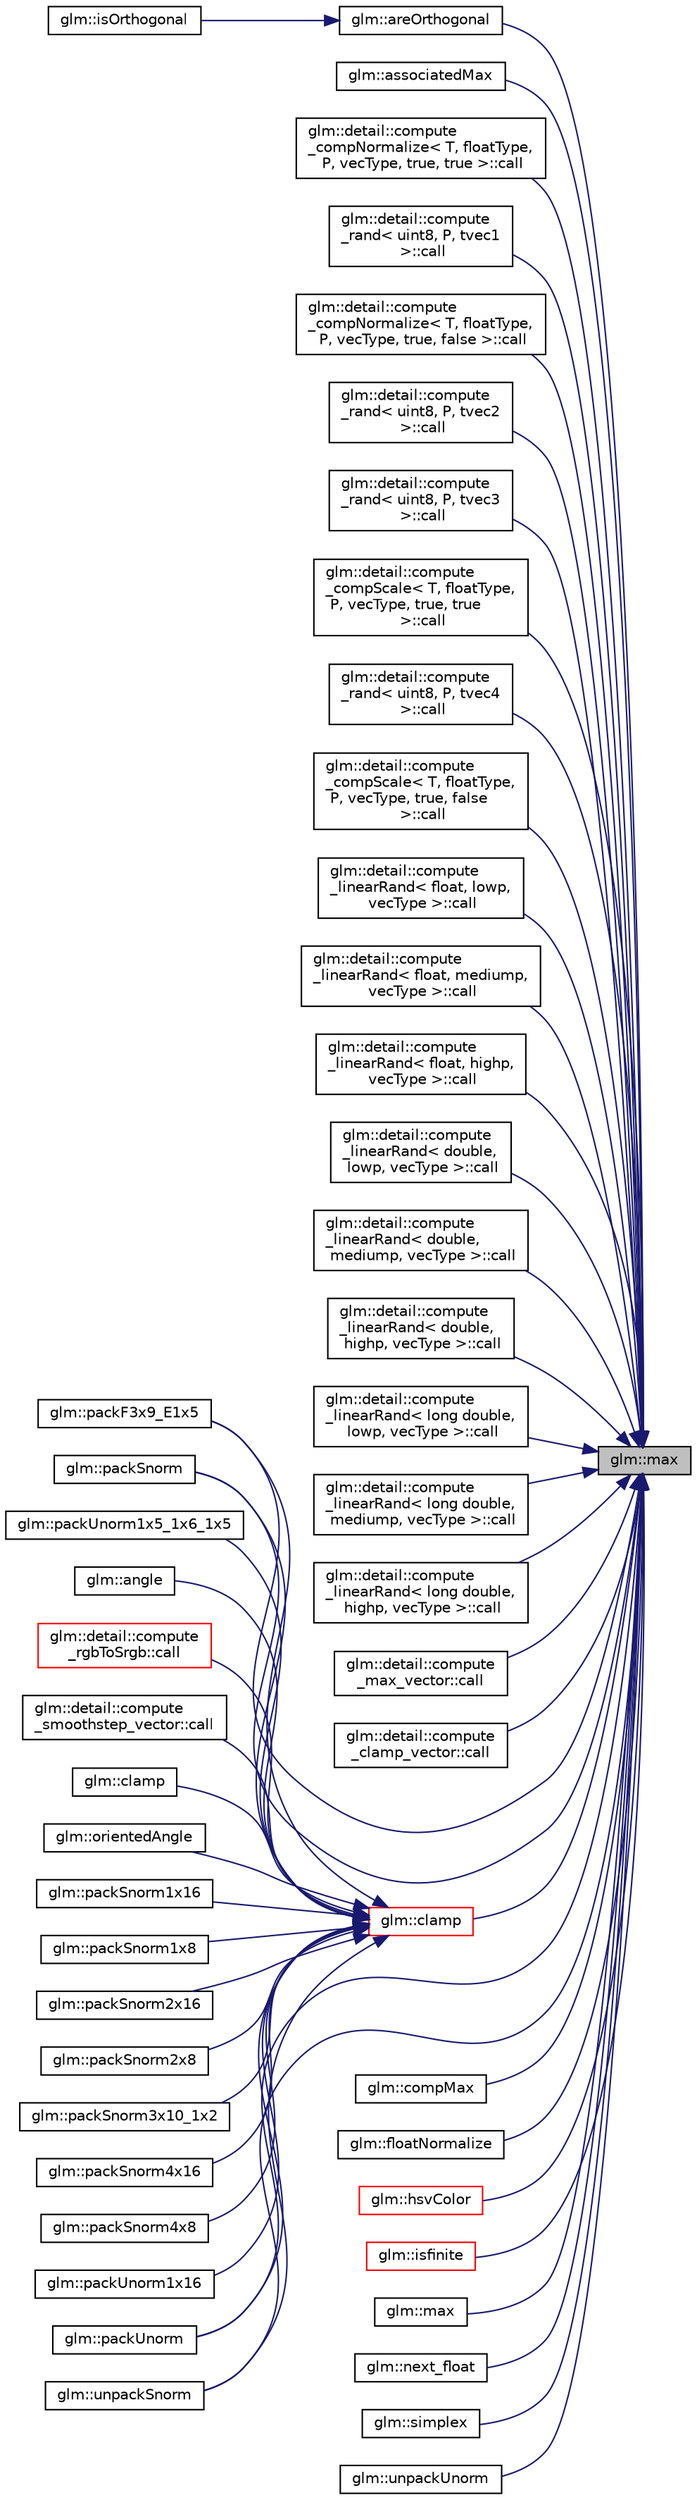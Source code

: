digraph "glm::max"
{
 // LATEX_PDF_SIZE
  edge [fontname="Helvetica",fontsize="10",labelfontname="Helvetica",labelfontsize="10"];
  node [fontname="Helvetica",fontsize="10",shape=record];
  rankdir="RL";
  Node1 [label="glm::max",height=0.2,width=0.4,color="black", fillcolor="grey75", style="filled", fontcolor="black",tooltip=" "];
  Node1 -> Node2 [dir="back",color="midnightblue",fontsize="10",style="solid",fontname="Helvetica"];
  Node2 [label="glm::areOrthogonal",height=0.2,width=0.4,color="black", fillcolor="white", style="filled",URL="$group__gtx__vector__query.html#gaee10acefed397c11e01f2862e837754c",tooltip=" "];
  Node2 -> Node3 [dir="back",color="midnightblue",fontsize="10",style="solid",fontname="Helvetica"];
  Node3 [label="glm::isOrthogonal",height=0.2,width=0.4,color="black", fillcolor="white", style="filled",URL="$group__gtx__matrix__query.html#gab2cb5d23df77b4e4e63ad2965acd31b3",tooltip=" "];
  Node1 -> Node4 [dir="back",color="midnightblue",fontsize="10",style="solid",fontname="Helvetica"];
  Node4 [label="glm::associatedMax",height=0.2,width=0.4,color="black", fillcolor="white", style="filled",URL="$group__gtx__associated__min__max.html#ga3038ffcb43eaa6af75897a99a5047ccc",tooltip=" "];
  Node1 -> Node5 [dir="back",color="midnightblue",fontsize="10",style="solid",fontname="Helvetica"];
  Node5 [label="glm::detail::compute\l_compNormalize\< T, floatType,\l P, vecType, true, true \>::call",height=0.2,width=0.4,color="black", fillcolor="white", style="filled",URL="$structglm_1_1detail_1_1compute__comp_normalize_3_01_t_00_01float_type_00_01_p_00_01vec_type_00_01true_00_01true_01_4.html#ac66a98ef82bfc3fa7c62fb6d9eaf5f46",tooltip=" "];
  Node1 -> Node6 [dir="back",color="midnightblue",fontsize="10",style="solid",fontname="Helvetica"];
  Node6 [label="glm::detail::compute\l_rand\< uint8, P, tvec1\l \>::call",height=0.2,width=0.4,color="black", fillcolor="white", style="filled",URL="$structglm_1_1detail_1_1compute__rand_3_01uint8_00_01_p_00_01tvec1_01_4.html#abdfb11bac3bebc1ea1a6a77445291fd0",tooltip=" "];
  Node1 -> Node7 [dir="back",color="midnightblue",fontsize="10",style="solid",fontname="Helvetica"];
  Node7 [label="glm::detail::compute\l_compNormalize\< T, floatType,\l P, vecType, true, false \>::call",height=0.2,width=0.4,color="black", fillcolor="white", style="filled",URL="$structglm_1_1detail_1_1compute__comp_normalize_3_01_t_00_01float_type_00_01_p_00_01vec_type_00_01true_00_01false_01_4.html#a6a0356ee34d9a114e7123c5d4997ab97",tooltip=" "];
  Node1 -> Node8 [dir="back",color="midnightblue",fontsize="10",style="solid",fontname="Helvetica"];
  Node8 [label="glm::detail::compute\l_rand\< uint8, P, tvec2\l \>::call",height=0.2,width=0.4,color="black", fillcolor="white", style="filled",URL="$structglm_1_1detail_1_1compute__rand_3_01uint8_00_01_p_00_01tvec2_01_4.html#aa2d8c5aa8c17ad7e38dfbf9460bde2f5",tooltip=" "];
  Node1 -> Node9 [dir="back",color="midnightblue",fontsize="10",style="solid",fontname="Helvetica"];
  Node9 [label="glm::detail::compute\l_rand\< uint8, P, tvec3\l \>::call",height=0.2,width=0.4,color="black", fillcolor="white", style="filled",URL="$structglm_1_1detail_1_1compute__rand_3_01uint8_00_01_p_00_01tvec3_01_4.html#a6c86825a493fcef72cb61f2ed94a2b52",tooltip=" "];
  Node1 -> Node10 [dir="back",color="midnightblue",fontsize="10",style="solid",fontname="Helvetica"];
  Node10 [label="glm::detail::compute\l_compScale\< T, floatType,\l P, vecType, true, true\l \>::call",height=0.2,width=0.4,color="black", fillcolor="white", style="filled",URL="$structglm_1_1detail_1_1compute__comp_scale_3_01_t_00_01float_type_00_01_p_00_01vec_type_00_01true_00_01true_01_4.html#abbca70bf822f53099b06c2c14c200110",tooltip=" "];
  Node1 -> Node11 [dir="back",color="midnightblue",fontsize="10",style="solid",fontname="Helvetica"];
  Node11 [label="glm::detail::compute\l_rand\< uint8, P, tvec4\l \>::call",height=0.2,width=0.4,color="black", fillcolor="white", style="filled",URL="$structglm_1_1detail_1_1compute__rand_3_01uint8_00_01_p_00_01tvec4_01_4.html#ad9fa915c8140a6fa885534d8c60e35fd",tooltip=" "];
  Node1 -> Node12 [dir="back",color="midnightblue",fontsize="10",style="solid",fontname="Helvetica"];
  Node12 [label="glm::detail::compute\l_compScale\< T, floatType,\l P, vecType, true, false\l \>::call",height=0.2,width=0.4,color="black", fillcolor="white", style="filled",URL="$structglm_1_1detail_1_1compute__comp_scale_3_01_t_00_01float_type_00_01_p_00_01vec_type_00_01true_00_01false_01_4.html#a36a82cd119e92db7893e7067e28e9c30",tooltip=" "];
  Node1 -> Node13 [dir="back",color="midnightblue",fontsize="10",style="solid",fontname="Helvetica"];
  Node13 [label="glm::detail::compute\l_linearRand\< float, lowp,\l vecType \>::call",height=0.2,width=0.4,color="black", fillcolor="white", style="filled",URL="$structglm_1_1detail_1_1compute__linear_rand_3_01float_00_01lowp_00_01vec_type_01_4.html#a7fa98be90215a865635df999883a55ca",tooltip=" "];
  Node1 -> Node14 [dir="back",color="midnightblue",fontsize="10",style="solid",fontname="Helvetica"];
  Node14 [label="glm::detail::compute\l_linearRand\< float, mediump,\l vecType \>::call",height=0.2,width=0.4,color="black", fillcolor="white", style="filled",URL="$structglm_1_1detail_1_1compute__linear_rand_3_01float_00_01mediump_00_01vec_type_01_4.html#a9202e17262bd8b1ffb9804bf681e1d49",tooltip=" "];
  Node1 -> Node15 [dir="back",color="midnightblue",fontsize="10",style="solid",fontname="Helvetica"];
  Node15 [label="glm::detail::compute\l_linearRand\< float, highp,\l vecType \>::call",height=0.2,width=0.4,color="black", fillcolor="white", style="filled",URL="$structglm_1_1detail_1_1compute__linear_rand_3_01float_00_01highp_00_01vec_type_01_4.html#a1ac79c6d4365ce29a99e45327d51ec47",tooltip=" "];
  Node1 -> Node16 [dir="back",color="midnightblue",fontsize="10",style="solid",fontname="Helvetica"];
  Node16 [label="glm::detail::compute\l_linearRand\< double,\l lowp, vecType \>::call",height=0.2,width=0.4,color="black", fillcolor="white", style="filled",URL="$structglm_1_1detail_1_1compute__linear_rand_3_01double_00_01lowp_00_01vec_type_01_4.html#a87f42da70174985a5b6c772a0b540818",tooltip=" "];
  Node1 -> Node17 [dir="back",color="midnightblue",fontsize="10",style="solid",fontname="Helvetica"];
  Node17 [label="glm::detail::compute\l_linearRand\< double,\l mediump, vecType \>::call",height=0.2,width=0.4,color="black", fillcolor="white", style="filled",URL="$structglm_1_1detail_1_1compute__linear_rand_3_01double_00_01mediump_00_01vec_type_01_4.html#a031b3fa7e6d9050f4d038c13239a71a7",tooltip=" "];
  Node1 -> Node18 [dir="back",color="midnightblue",fontsize="10",style="solid",fontname="Helvetica"];
  Node18 [label="glm::detail::compute\l_linearRand\< double,\l highp, vecType \>::call",height=0.2,width=0.4,color="black", fillcolor="white", style="filled",URL="$structglm_1_1detail_1_1compute__linear_rand_3_01double_00_01highp_00_01vec_type_01_4.html#a2b6945aa0c510d768365896126a5017a",tooltip=" "];
  Node1 -> Node19 [dir="back",color="midnightblue",fontsize="10",style="solid",fontname="Helvetica"];
  Node19 [label="glm::detail::compute\l_linearRand\< long double,\l lowp, vecType \>::call",height=0.2,width=0.4,color="black", fillcolor="white", style="filled",URL="$structglm_1_1detail_1_1compute__linear_rand_3_01long_01double_00_01lowp_00_01vec_type_01_4.html#a946041e54f74d77bc7ca81ae69eaaffc",tooltip=" "];
  Node1 -> Node20 [dir="back",color="midnightblue",fontsize="10",style="solid",fontname="Helvetica"];
  Node20 [label="glm::detail::compute\l_linearRand\< long double,\l mediump, vecType \>::call",height=0.2,width=0.4,color="black", fillcolor="white", style="filled",URL="$structglm_1_1detail_1_1compute__linear_rand_3_01long_01double_00_01mediump_00_01vec_type_01_4.html#a80a124d814f09a6892657886e0ae345a",tooltip=" "];
  Node1 -> Node21 [dir="back",color="midnightblue",fontsize="10",style="solid",fontname="Helvetica"];
  Node21 [label="glm::detail::compute\l_linearRand\< long double,\l highp, vecType \>::call",height=0.2,width=0.4,color="black", fillcolor="white", style="filled",URL="$structglm_1_1detail_1_1compute__linear_rand_3_01long_01double_00_01highp_00_01vec_type_01_4.html#ace5ddc612cfa5043fad6b875fdb86553",tooltip=" "];
  Node1 -> Node22 [dir="back",color="midnightblue",fontsize="10",style="solid",fontname="Helvetica"];
  Node22 [label="glm::detail::compute\l_max_vector::call",height=0.2,width=0.4,color="black", fillcolor="white", style="filled",URL="$structglm_1_1detail_1_1compute__max__vector.html#ac3b94f18fd36a063d5915998d252b97f",tooltip=" "];
  Node1 -> Node23 [dir="back",color="midnightblue",fontsize="10",style="solid",fontname="Helvetica"];
  Node23 [label="glm::detail::compute\l_clamp_vector::call",height=0.2,width=0.4,color="black", fillcolor="white", style="filled",URL="$structglm_1_1detail_1_1compute__clamp__vector.html#ab2a4cd94a8457eec40e9cca5a576fe22",tooltip=" "];
  Node1 -> Node24 [dir="back",color="midnightblue",fontsize="10",style="solid",fontname="Helvetica"];
  Node24 [label="glm::clamp",height=0.2,width=0.4,color="red", fillcolor="white", style="filled",URL="$group__core__func__common.html#ga93bce26c7d80d30a62f5c508f8498a6c",tooltip=" "];
  Node24 -> Node25 [dir="back",color="midnightblue",fontsize="10",style="solid",fontname="Helvetica"];
  Node25 [label="glm::angle",height=0.2,width=0.4,color="black", fillcolor="white", style="filled",URL="$namespaceglm.html#a0634619b62db66fe6a4bd04da1feabea",tooltip=" "];
  Node24 -> Node26 [dir="back",color="midnightblue",fontsize="10",style="solid",fontname="Helvetica"];
  Node26 [label="glm::detail::compute\l_rgbToSrgb::call",height=0.2,width=0.4,color="red", fillcolor="white", style="filled",URL="$structglm_1_1detail_1_1compute__rgb_to_srgb.html#a641d15ac773c5b20ad9917ec0ea2974c",tooltip=" "];
  Node24 -> Node28 [dir="back",color="midnightblue",fontsize="10",style="solid",fontname="Helvetica"];
  Node28 [label="glm::detail::compute\l_smoothstep_vector::call",height=0.2,width=0.4,color="black", fillcolor="white", style="filled",URL="$structglm_1_1detail_1_1compute__smoothstep__vector.html#a73d7edc2631135b93a5855f4804b524e",tooltip=" "];
  Node24 -> Node29 [dir="back",color="midnightblue",fontsize="10",style="solid",fontname="Helvetica"];
  Node29 [label="glm::clamp",height=0.2,width=0.4,color="black", fillcolor="white", style="filled",URL="$namespaceglm.html#a60133991ee6051962489d4e30ee13417",tooltip=" "];
  Node24 -> Node30 [dir="back",color="midnightblue",fontsize="10",style="solid",fontname="Helvetica"];
  Node30 [label="glm::orientedAngle",height=0.2,width=0.4,color="black", fillcolor="white", style="filled",URL="$group__gtx__vector__angle.html#ga82a19d474be13c92c7b10caab42a5a72",tooltip=" "];
  Node24 -> Node31 [dir="back",color="midnightblue",fontsize="10",style="solid",fontname="Helvetica"];
  Node31 [label="glm::packF3x9_E1x5",height=0.2,width=0.4,color="black", fillcolor="white", style="filled",URL="$group__gtc__packing.html#ga0984f9598edc648d59a9643d9a61b121",tooltip=" "];
  Node24 -> Node32 [dir="back",color="midnightblue",fontsize="10",style="solid",fontname="Helvetica"];
  Node32 [label="glm::packSnorm",height=0.2,width=0.4,color="black", fillcolor="white", style="filled",URL="$group__gtc__packing.html#ga1be760860697db386b36513aeafe9d5e",tooltip=" "];
  Node24 -> Node33 [dir="back",color="midnightblue",fontsize="10",style="solid",fontname="Helvetica"];
  Node33 [label="glm::packSnorm1x16",height=0.2,width=0.4,color="black", fillcolor="white", style="filled",URL="$group__gtc__packing.html#gac29411d6c0f6ed0fe9f0396dfe92e0e8",tooltip=" "];
  Node24 -> Node34 [dir="back",color="midnightblue",fontsize="10",style="solid",fontname="Helvetica"];
  Node34 [label="glm::packSnorm1x8",height=0.2,width=0.4,color="black", fillcolor="white", style="filled",URL="$group__gtc__packing.html#ga26b6cd7a35c46c4b6a342f3b97b47423",tooltip=" "];
  Node24 -> Node35 [dir="back",color="midnightblue",fontsize="10",style="solid",fontname="Helvetica"];
  Node35 [label="glm::packSnorm2x16",height=0.2,width=0.4,color="black", fillcolor="white", style="filled",URL="$group__core__func__packing.html#ga0c8005de240d6c4ca3d16c7bee25c622",tooltip=" "];
  Node24 -> Node36 [dir="back",color="midnightblue",fontsize="10",style="solid",fontname="Helvetica"];
  Node36 [label="glm::packSnorm2x8",height=0.2,width=0.4,color="black", fillcolor="white", style="filled",URL="$group__gtc__packing.html#ga05d08a82923166ec7cd5d0e6154c9953",tooltip=" "];
  Node24 -> Node37 [dir="back",color="midnightblue",fontsize="10",style="solid",fontname="Helvetica"];
  Node37 [label="glm::packSnorm3x10_1x2",height=0.2,width=0.4,color="black", fillcolor="white", style="filled",URL="$group__gtc__packing.html#ga0d4157cec37c0312216a7be1cc92df54",tooltip=" "];
  Node24 -> Node38 [dir="back",color="midnightblue",fontsize="10",style="solid",fontname="Helvetica"];
  Node38 [label="glm::packSnorm4x16",height=0.2,width=0.4,color="black", fillcolor="white", style="filled",URL="$group__gtc__packing.html#ga9b237d7c66b7a71964e6d1f4dc06539f",tooltip=" "];
  Node24 -> Node39 [dir="back",color="midnightblue",fontsize="10",style="solid",fontname="Helvetica"];
  Node39 [label="glm::packSnorm4x8",height=0.2,width=0.4,color="black", fillcolor="white", style="filled",URL="$group__core__func__packing.html#gafcf25acc0d361c6c696a433aa5dfd16b",tooltip=" "];
  Node24 -> Node40 [dir="back",color="midnightblue",fontsize="10",style="solid",fontname="Helvetica"];
  Node40 [label="glm::packUnorm",height=0.2,width=0.4,color="black", fillcolor="white", style="filled",URL="$group__gtc__packing.html#gacb9a3df68172c1193c9d701a3fa4d88b",tooltip=" "];
  Node24 -> Node41 [dir="back",color="midnightblue",fontsize="10",style="solid",fontname="Helvetica"];
  Node41 [label="glm::packUnorm1x16",height=0.2,width=0.4,color="black", fillcolor="white", style="filled",URL="$group__gtc__packing.html#ga60c7d915f5653559ae02c2f79a8c5c1d",tooltip=" "];
  Node24 -> Node42 [dir="back",color="midnightblue",fontsize="10",style="solid",fontname="Helvetica"];
  Node42 [label="glm::packUnorm1x5_1x6_1x5",height=0.2,width=0.4,color="black", fillcolor="white", style="filled",URL="$group__gtc__packing.html#ga0fcb493167d540aca105d11df5c55503",tooltip=" "];
  Node24 -> Node55 [dir="back",color="midnightblue",fontsize="10",style="solid",fontname="Helvetica"];
  Node55 [label="glm::unpackSnorm",height=0.2,width=0.4,color="black", fillcolor="white", style="filled",URL="$group__gtc__packing.html#ga63eeec0d416e48462f341f4a7a9a45fe",tooltip=" "];
  Node1 -> Node69 [dir="back",color="midnightblue",fontsize="10",style="solid",fontname="Helvetica"];
  Node69 [label="glm::compMax",height=0.2,width=0.4,color="black", fillcolor="white", style="filled",URL="$namespaceglm.html#a6d3b715875f887b364a34a7529c8fc1b",tooltip=" "];
  Node1 -> Node70 [dir="back",color="midnightblue",fontsize="10",style="solid",fontname="Helvetica"];
  Node70 [label="glm::floatNormalize",height=0.2,width=0.4,color="black", fillcolor="white", style="filled",URL="$namespaceglm.html#a80c8bce93497cd979506e61ce5c2ac0d",tooltip=" "];
  Node1 -> Node71 [dir="back",color="midnightblue",fontsize="10",style="solid",fontname="Helvetica"];
  Node71 [label="glm::hsvColor",height=0.2,width=0.4,color="red", fillcolor="white", style="filled",URL="$group__gtx__color__space.html#gae72039c00a7be2f03a3b94b37a54349a",tooltip=" "];
  Node1 -> Node77 [dir="back",color="midnightblue",fontsize="10",style="solid",fontname="Helvetica"];
  Node77 [label="glm::isfinite",height=0.2,width=0.4,color="red", fillcolor="white", style="filled",URL="$group__gtx__compatibility.html#gaf4b04dcd3526996d68c1bfe17bfc8657",tooltip="Test whether or not a scalar or each vector component is a finite value. (From GLM_GTX_compatibility)"];
  Node1 -> Node79 [dir="back",color="midnightblue",fontsize="10",style="solid",fontname="Helvetica"];
  Node79 [label="glm::max",height=0.2,width=0.4,color="black", fillcolor="white", style="filled",URL="$group__gtx__extented__min__max.html#ga04991ccb9865c4c4e58488cfb209ce69",tooltip=" "];
  Node1 -> Node80 [dir="back",color="midnightblue",fontsize="10",style="solid",fontname="Helvetica"];
  Node80 [label="glm::next_float",height=0.2,width=0.4,color="black", fillcolor="white", style="filled",URL="$namespaceglm.html#a094d145a4ae8efb9e42e88883cfb15f1",tooltip=" "];
  Node1 -> Node31 [dir="back",color="midnightblue",fontsize="10",style="solid",fontname="Helvetica"];
  Node1 -> Node32 [dir="back",color="midnightblue",fontsize="10",style="solid",fontname="Helvetica"];
  Node1 -> Node40 [dir="back",color="midnightblue",fontsize="10",style="solid",fontname="Helvetica"];
  Node1 -> Node81 [dir="back",color="midnightblue",fontsize="10",style="solid",fontname="Helvetica"];
  Node81 [label="glm::simplex",height=0.2,width=0.4,color="black", fillcolor="white", style="filled",URL="$namespaceglm.html#afdd43ecc519f98c7550e8850c030f1a8",tooltip=" "];
  Node1 -> Node55 [dir="back",color="midnightblue",fontsize="10",style="solid",fontname="Helvetica"];
  Node1 -> Node82 [dir="back",color="midnightblue",fontsize="10",style="solid",fontname="Helvetica"];
  Node82 [label="glm::unpackUnorm",height=0.2,width=0.4,color="black", fillcolor="white", style="filled",URL="$group__gtc__packing.html#gad3d7e1ec7fcfb7ae341658e2ce1c3bd9",tooltip=" "];
}
